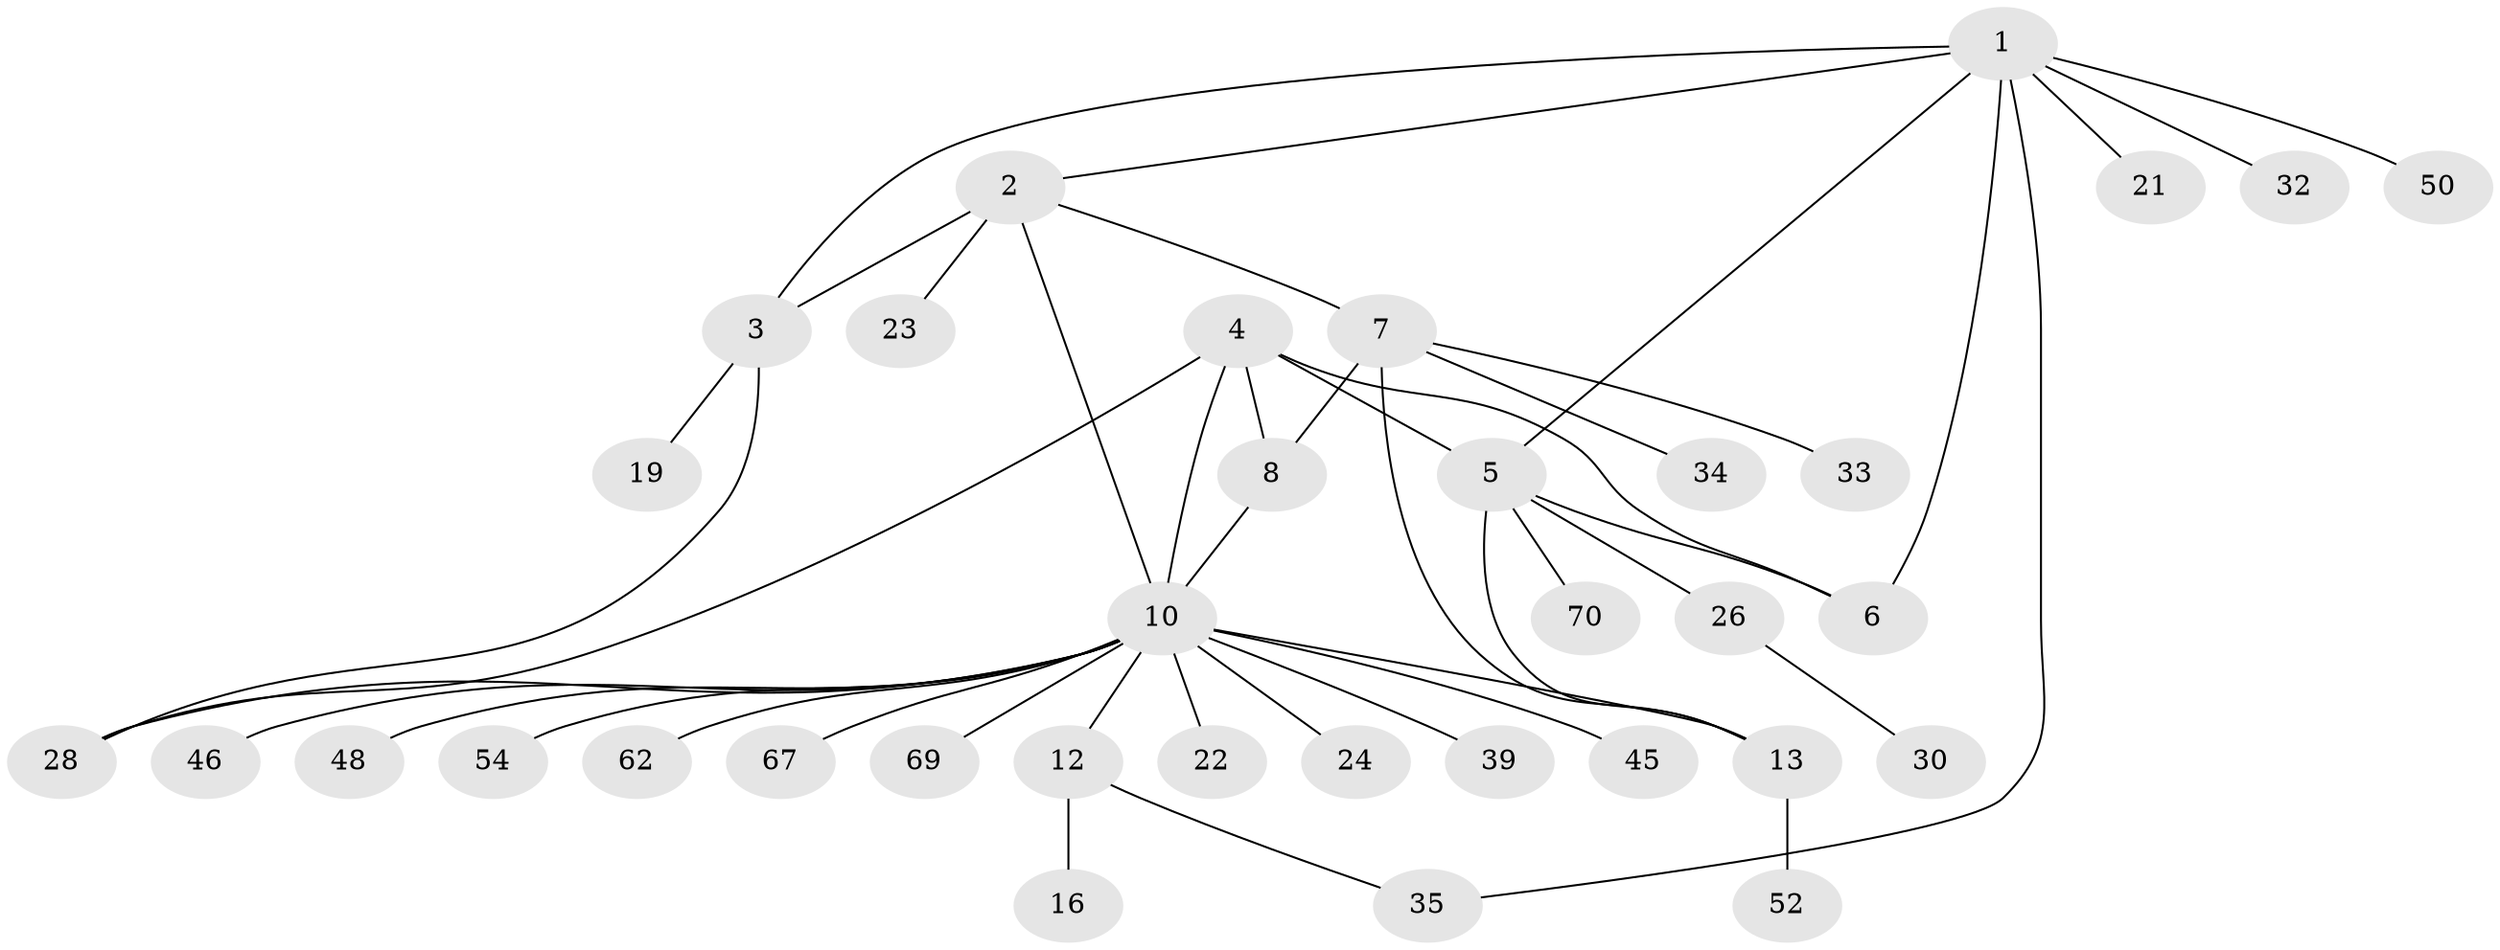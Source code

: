 // original degree distribution, {9: 0.02857142857142857, 7: 0.014285714285714285, 5: 0.02857142857142857, 6: 0.04285714285714286, 3: 0.12857142857142856, 13: 0.014285714285714285, 4: 0.04285714285714286, 8: 0.014285714285714285, 2: 0.12857142857142856, 1: 0.5571428571428572}
// Generated by graph-tools (version 1.1) at 2025/16/03/09/25 04:16:01]
// undirected, 35 vertices, 45 edges
graph export_dot {
graph [start="1"]
  node [color=gray90,style=filled];
  1 [super="+25"];
  2 [super="+20+18"];
  3 [super="+65"];
  4;
  5;
  6 [super="+43"];
  7;
  8 [super="+63+55+9+29"];
  10 [super="+11+40+44+31"];
  12;
  13 [super="+42+15+17+37+66+61"];
  16 [super="+41"];
  19;
  21 [super="+38"];
  22;
  23;
  24;
  26 [super="+27+59"];
  28 [super="+58"];
  30;
  32;
  33 [super="+47+36"];
  34;
  35;
  39;
  45 [super="+51+56"];
  46;
  48;
  50;
  52;
  54;
  62;
  67;
  69;
  70;
  1 -- 2;
  1 -- 3;
  1 -- 5;
  1 -- 21;
  1 -- 32;
  1 -- 35;
  1 -- 50;
  1 -- 6;
  2 -- 3;
  2 -- 7;
  2 -- 10 [weight=2];
  2 -- 23;
  3 -- 19;
  3 -- 28;
  4 -- 5;
  4 -- 6;
  4 -- 8;
  4 -- 10;
  4 -- 28;
  5 -- 6;
  5 -- 26;
  5 -- 70;
  5 -- 13;
  7 -- 8 [weight=2];
  7 -- 33;
  7 -- 34;
  7 -- 13;
  8 -- 10 [weight=2];
  10 -- 12 [weight=2];
  10 -- 24;
  10 -- 28;
  10 -- 39;
  10 -- 46;
  10 -- 54;
  10 -- 67;
  10 -- 45;
  10 -- 13 [weight=2];
  10 -- 22;
  10 -- 62;
  10 -- 48;
  10 -- 69;
  12 -- 16;
  12 -- 35;
  13 -- 52;
  26 -- 30;
}
